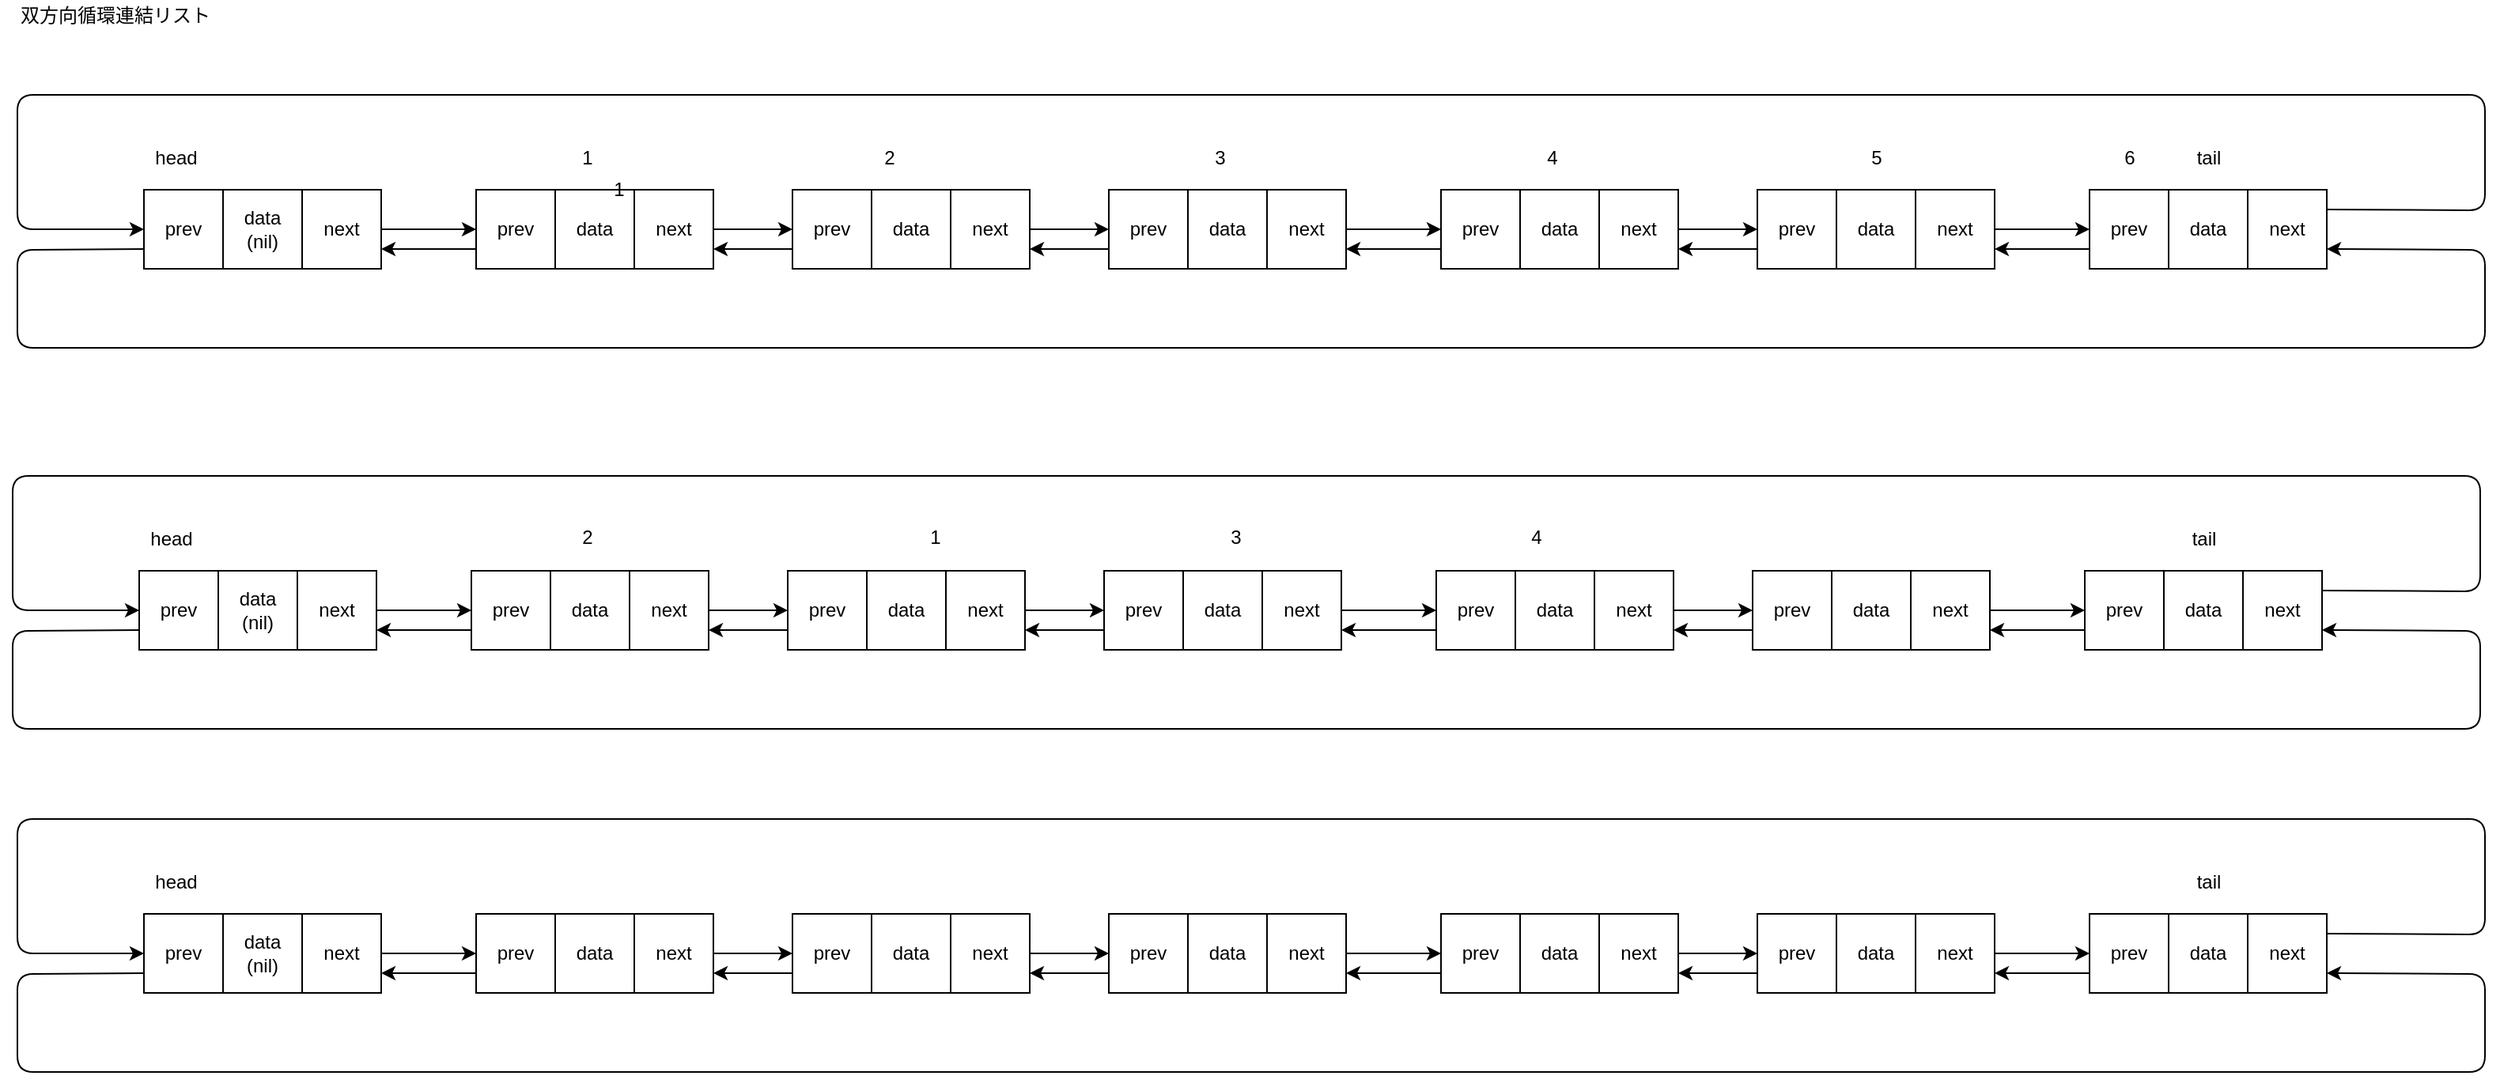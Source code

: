 <mxfile pages="1">
    <diagram id="6dbbVuQN_UzjiCJWyT9I" name="Page-1">
        <mxGraphModel dx="2142" dy="631" grid="1" gridSize="10" guides="1" tooltips="1" connect="1" arrows="1" fold="1" page="1" pageScale="1" pageWidth="827" pageHeight="1169" math="0" shadow="0">
            <root>
                <mxCell id="0"/>
                <mxCell id="1" parent="0"/>
                <mxCell id="3" value="data&lt;br&gt;(nil)" style="rounded=0;whiteSpace=wrap;html=1;" parent="1" vertex="1">
                    <mxGeometry x="130" y="220" width="50" height="50" as="geometry"/>
                </mxCell>
                <mxCell id="4" value="双方向循環連結リスト" style="text;html=1;resizable=0;points=[];autosize=1;align=left;verticalAlign=top;spacingTop=-4;" parent="1" vertex="1">
                    <mxGeometry y="100" width="140" height="20" as="geometry"/>
                </mxCell>
                <mxCell id="64" value="" style="edgeStyle=none;html=1;" parent="1" source="5" target="44" edge="1">
                    <mxGeometry relative="1" as="geometry"/>
                </mxCell>
                <mxCell id="5" value="next" style="rounded=0;whiteSpace=wrap;html=1;" parent="1" vertex="1">
                    <mxGeometry x="180" y="220" width="50" height="50" as="geometry"/>
                </mxCell>
                <mxCell id="107" style="edgeStyle=none;html=1;exitX=0;exitY=0.75;exitDx=0;exitDy=0;entryX=1;entryY=0.75;entryDx=0;entryDy=0;" parent="1" source="21" target="87" edge="1">
                    <mxGeometry relative="1" as="geometry">
                        <mxPoint x="1560" y="220" as="targetPoint"/>
                        <Array as="points">
                            <mxPoint y="258"/>
                            <mxPoint y="320"/>
                            <mxPoint x="1560" y="320"/>
                            <mxPoint x="1560" y="258"/>
                        </Array>
                    </mxGeometry>
                </mxCell>
                <mxCell id="21" value="prev" style="rounded=0;whiteSpace=wrap;html=1;" parent="1" vertex="1">
                    <mxGeometry x="80" y="220" width="50" height="50" as="geometry"/>
                </mxCell>
                <mxCell id="42" value="data" style="rounded=0;whiteSpace=wrap;html=1;" parent="1" vertex="1">
                    <mxGeometry x="340" y="220" width="50" height="50" as="geometry"/>
                </mxCell>
                <mxCell id="68" style="edgeStyle=none;html=1;exitX=1;exitY=0.5;exitDx=0;exitDy=0;" parent="1" source="43" edge="1">
                    <mxGeometry relative="1" as="geometry">
                        <mxPoint x="490" y="245" as="targetPoint"/>
                    </mxGeometry>
                </mxCell>
                <mxCell id="43" value="next" style="rounded=0;whiteSpace=wrap;html=1;" parent="1" vertex="1">
                    <mxGeometry x="390" y="220" width="50" height="50" as="geometry"/>
                </mxCell>
                <mxCell id="62" style="edgeStyle=none;html=1;exitX=0;exitY=0.75;exitDx=0;exitDy=0;entryX=1;entryY=0.75;entryDx=0;entryDy=0;" parent="1" source="44" target="5" edge="1">
                    <mxGeometry relative="1" as="geometry"/>
                </mxCell>
                <mxCell id="44" value="prev" style="rounded=0;whiteSpace=wrap;html=1;" parent="1" vertex="1">
                    <mxGeometry x="290" y="220" width="50" height="50" as="geometry"/>
                </mxCell>
                <mxCell id="69" value="data" style="rounded=0;whiteSpace=wrap;html=1;" parent="1" vertex="1">
                    <mxGeometry x="540" y="220" width="50" height="50" as="geometry"/>
                </mxCell>
                <mxCell id="100" style="edgeStyle=none;html=1;entryX=0;entryY=0.5;entryDx=0;entryDy=0;" parent="1" source="70" target="77" edge="1">
                    <mxGeometry relative="1" as="geometry"/>
                </mxCell>
                <mxCell id="70" value="next" style="rounded=0;whiteSpace=wrap;html=1;" parent="1" vertex="1">
                    <mxGeometry x="590" y="220" width="50" height="50" as="geometry"/>
                </mxCell>
                <mxCell id="73" style="edgeStyle=none;html=1;exitX=0;exitY=0.75;exitDx=0;exitDy=0;entryX=1;entryY=0.75;entryDx=0;entryDy=0;" parent="1" source="71" target="43" edge="1">
                    <mxGeometry relative="1" as="geometry"/>
                </mxCell>
                <mxCell id="71" value="prev" style="rounded=0;whiteSpace=wrap;html=1;" parent="1" vertex="1">
                    <mxGeometry x="490" y="220" width="50" height="50" as="geometry"/>
                </mxCell>
                <mxCell id="74" value="data" style="rounded=0;whiteSpace=wrap;html=1;" parent="1" vertex="1">
                    <mxGeometry x="740" y="220" width="50" height="50" as="geometry"/>
                </mxCell>
                <mxCell id="75" value="" style="edgeStyle=none;html=1;" parent="1" source="76" target="81" edge="1">
                    <mxGeometry relative="1" as="geometry"/>
                </mxCell>
                <mxCell id="76" value="next" style="rounded=0;whiteSpace=wrap;html=1;" parent="1" vertex="1">
                    <mxGeometry x="790" y="220" width="50" height="50" as="geometry"/>
                </mxCell>
                <mxCell id="101" style="edgeStyle=none;html=1;exitX=0;exitY=0.75;exitDx=0;exitDy=0;entryX=1;entryY=0.75;entryDx=0;entryDy=0;" parent="1" source="77" target="70" edge="1">
                    <mxGeometry relative="1" as="geometry"/>
                </mxCell>
                <mxCell id="77" value="prev" style="rounded=0;whiteSpace=wrap;html=1;" parent="1" vertex="1">
                    <mxGeometry x="690" y="220" width="50" height="50" as="geometry"/>
                </mxCell>
                <mxCell id="78" value="data" style="rounded=0;whiteSpace=wrap;html=1;" parent="1" vertex="1">
                    <mxGeometry x="950" y="220" width="50" height="50" as="geometry"/>
                </mxCell>
                <mxCell id="98" style="edgeStyle=none;html=1;entryX=0;entryY=0.5;entryDx=0;entryDy=0;" parent="1" source="79" target="85" edge="1">
                    <mxGeometry relative="1" as="geometry"/>
                </mxCell>
                <mxCell id="79" value="next" style="rounded=0;whiteSpace=wrap;html=1;" parent="1" vertex="1">
                    <mxGeometry x="1000" y="220" width="50" height="50" as="geometry"/>
                </mxCell>
                <mxCell id="80" style="edgeStyle=none;html=1;exitX=0;exitY=0.75;exitDx=0;exitDy=0;entryX=1;entryY=0.75;entryDx=0;entryDy=0;" parent="1" source="81" target="76" edge="1">
                    <mxGeometry relative="1" as="geometry"/>
                </mxCell>
                <mxCell id="81" value="prev" style="rounded=0;whiteSpace=wrap;html=1;" parent="1" vertex="1">
                    <mxGeometry x="900" y="220" width="50" height="50" as="geometry"/>
                </mxCell>
                <mxCell id="82" value="data" style="rounded=0;whiteSpace=wrap;html=1;" parent="1" vertex="1">
                    <mxGeometry x="1150" y="220" width="50" height="50" as="geometry"/>
                </mxCell>
                <mxCell id="83" value="" style="edgeStyle=none;html=1;" parent="1" source="84" target="89" edge="1">
                    <mxGeometry relative="1" as="geometry"/>
                </mxCell>
                <mxCell id="84" value="next" style="rounded=0;whiteSpace=wrap;html=1;" parent="1" vertex="1">
                    <mxGeometry x="1200" y="220" width="50" height="50" as="geometry"/>
                </mxCell>
                <mxCell id="102" style="edgeStyle=none;html=1;exitX=0;exitY=0.75;exitDx=0;exitDy=0;entryX=1;entryY=0.75;entryDx=0;entryDy=0;" parent="1" source="85" target="79" edge="1">
                    <mxGeometry relative="1" as="geometry"/>
                </mxCell>
                <mxCell id="85" value="prev" style="rounded=0;whiteSpace=wrap;html=1;" parent="1" vertex="1">
                    <mxGeometry x="1100" y="220" width="50" height="50" as="geometry"/>
                </mxCell>
                <mxCell id="86" value="data" style="rounded=0;whiteSpace=wrap;html=1;" parent="1" vertex="1">
                    <mxGeometry x="1360" y="220" width="50" height="50" as="geometry"/>
                </mxCell>
                <mxCell id="108" style="edgeStyle=none;html=1;exitX=1;exitY=0.25;exitDx=0;exitDy=0;entryX=0;entryY=0.5;entryDx=0;entryDy=0;" parent="1" source="87" target="21" edge="1">
                    <mxGeometry relative="1" as="geometry">
                        <mxPoint y="233" as="targetPoint"/>
                        <Array as="points">
                            <mxPoint x="1560" y="233"/>
                            <mxPoint x="1560" y="160"/>
                            <mxPoint y="160"/>
                            <mxPoint y="245"/>
                        </Array>
                    </mxGeometry>
                </mxCell>
                <mxCell id="87" value="next" style="rounded=0;whiteSpace=wrap;html=1;" parent="1" vertex="1">
                    <mxGeometry x="1410" y="220" width="50" height="50" as="geometry"/>
                </mxCell>
                <mxCell id="88" style="edgeStyle=none;html=1;exitX=0;exitY=0.75;exitDx=0;exitDy=0;entryX=1;entryY=0.75;entryDx=0;entryDy=0;" parent="1" source="89" target="84" edge="1">
                    <mxGeometry relative="1" as="geometry"/>
                </mxCell>
                <mxCell id="89" value="prev" style="rounded=0;whiteSpace=wrap;html=1;" parent="1" vertex="1">
                    <mxGeometry x="1310" y="220" width="50" height="50" as="geometry"/>
                </mxCell>
                <mxCell id="109" value="head" style="text;html=1;align=center;verticalAlign=middle;resizable=0;points=[];autosize=1;strokeColor=none;fillColor=none;" parent="1" vertex="1">
                    <mxGeometry x="80" y="190" width="40" height="20" as="geometry"/>
                </mxCell>
                <mxCell id="118" value="tail" style="text;html=1;align=center;verticalAlign=middle;resizable=0;points=[];autosize=1;strokeColor=none;fillColor=none;" parent="1" vertex="1">
                    <mxGeometry x="1370" y="190" width="30" height="20" as="geometry"/>
                </mxCell>
                <mxCell id="341" value="data&lt;br&gt;(nil)" style="rounded=0;whiteSpace=wrap;html=1;" parent="1" vertex="1">
                    <mxGeometry x="130" y="678" width="50" height="50" as="geometry"/>
                </mxCell>
                <mxCell id="342" value="" style="edgeStyle=none;html=1;" parent="1" source="343" target="350" edge="1">
                    <mxGeometry relative="1" as="geometry"/>
                </mxCell>
                <mxCell id="343" value="next" style="rounded=0;whiteSpace=wrap;html=1;" parent="1" vertex="1">
                    <mxGeometry x="180" y="678" width="50" height="50" as="geometry"/>
                </mxCell>
                <mxCell id="344" style="edgeStyle=none;html=1;exitX=0;exitY=0.75;exitDx=0;exitDy=0;entryX=1;entryY=0.75;entryDx=0;entryDy=0;" parent="1" source="345" target="373" edge="1">
                    <mxGeometry relative="1" as="geometry">
                        <mxPoint x="1560" y="678" as="targetPoint"/>
                        <Array as="points">
                            <mxPoint y="716"/>
                            <mxPoint y="778"/>
                            <mxPoint x="1560" y="778"/>
                            <mxPoint x="1560" y="716"/>
                        </Array>
                    </mxGeometry>
                </mxCell>
                <mxCell id="345" value="prev" style="rounded=0;whiteSpace=wrap;html=1;" parent="1" vertex="1">
                    <mxGeometry x="80" y="678" width="50" height="50" as="geometry"/>
                </mxCell>
                <mxCell id="346" value="data" style="rounded=0;whiteSpace=wrap;html=1;" parent="1" vertex="1">
                    <mxGeometry x="340" y="678" width="50" height="50" as="geometry"/>
                </mxCell>
                <mxCell id="347" style="edgeStyle=none;html=1;exitX=1;exitY=0.5;exitDx=0;exitDy=0;" parent="1" source="348" edge="1">
                    <mxGeometry relative="1" as="geometry">
                        <mxPoint x="490" y="703" as="targetPoint"/>
                    </mxGeometry>
                </mxCell>
                <mxCell id="348" value="next" style="rounded=0;whiteSpace=wrap;html=1;" parent="1" vertex="1">
                    <mxGeometry x="390" y="678" width="50" height="50" as="geometry"/>
                </mxCell>
                <mxCell id="349" style="edgeStyle=none;html=1;exitX=0;exitY=0.75;exitDx=0;exitDy=0;entryX=1;entryY=0.75;entryDx=0;entryDy=0;" parent="1" source="350" target="343" edge="1">
                    <mxGeometry relative="1" as="geometry"/>
                </mxCell>
                <mxCell id="350" value="prev" style="rounded=0;whiteSpace=wrap;html=1;" parent="1" vertex="1">
                    <mxGeometry x="290" y="678" width="50" height="50" as="geometry"/>
                </mxCell>
                <mxCell id="351" value="data" style="rounded=0;whiteSpace=wrap;html=1;" parent="1" vertex="1">
                    <mxGeometry x="540" y="678" width="50" height="50" as="geometry"/>
                </mxCell>
                <mxCell id="352" style="edgeStyle=none;html=1;entryX=0;entryY=0.5;entryDx=0;entryDy=0;" parent="1" source="353" target="360" edge="1">
                    <mxGeometry relative="1" as="geometry"/>
                </mxCell>
                <mxCell id="353" value="next" style="rounded=0;whiteSpace=wrap;html=1;" parent="1" vertex="1">
                    <mxGeometry x="590" y="678" width="50" height="50" as="geometry"/>
                </mxCell>
                <mxCell id="354" style="edgeStyle=none;html=1;exitX=0;exitY=0.75;exitDx=0;exitDy=0;entryX=1;entryY=0.75;entryDx=0;entryDy=0;" parent="1" source="355" target="348" edge="1">
                    <mxGeometry relative="1" as="geometry"/>
                </mxCell>
                <mxCell id="355" value="prev" style="rounded=0;whiteSpace=wrap;html=1;" parent="1" vertex="1">
                    <mxGeometry x="490" y="678" width="50" height="50" as="geometry"/>
                </mxCell>
                <mxCell id="356" value="data" style="rounded=0;whiteSpace=wrap;html=1;" parent="1" vertex="1">
                    <mxGeometry x="740" y="678" width="50" height="50" as="geometry"/>
                </mxCell>
                <mxCell id="357" value="" style="edgeStyle=none;html=1;" parent="1" source="358" target="365" edge="1">
                    <mxGeometry relative="1" as="geometry"/>
                </mxCell>
                <mxCell id="358" value="next" style="rounded=0;whiteSpace=wrap;html=1;" parent="1" vertex="1">
                    <mxGeometry x="790" y="678" width="50" height="50" as="geometry"/>
                </mxCell>
                <mxCell id="359" style="edgeStyle=none;html=1;exitX=0;exitY=0.75;exitDx=0;exitDy=0;entryX=1;entryY=0.75;entryDx=0;entryDy=0;" parent="1" source="360" target="353" edge="1">
                    <mxGeometry relative="1" as="geometry"/>
                </mxCell>
                <mxCell id="360" value="prev" style="rounded=0;whiteSpace=wrap;html=1;" parent="1" vertex="1">
                    <mxGeometry x="690" y="678" width="50" height="50" as="geometry"/>
                </mxCell>
                <mxCell id="361" value="data" style="rounded=0;whiteSpace=wrap;html=1;" parent="1" vertex="1">
                    <mxGeometry x="950" y="678" width="50" height="50" as="geometry"/>
                </mxCell>
                <mxCell id="362" style="edgeStyle=none;html=1;entryX=0;entryY=0.5;entryDx=0;entryDy=0;" parent="1" source="363" target="370" edge="1">
                    <mxGeometry relative="1" as="geometry"/>
                </mxCell>
                <mxCell id="363" value="next" style="rounded=0;whiteSpace=wrap;html=1;" parent="1" vertex="1">
                    <mxGeometry x="1000" y="678" width="50" height="50" as="geometry"/>
                </mxCell>
                <mxCell id="364" style="edgeStyle=none;html=1;exitX=0;exitY=0.75;exitDx=0;exitDy=0;entryX=1;entryY=0.75;entryDx=0;entryDy=0;" parent="1" source="365" target="358" edge="1">
                    <mxGeometry relative="1" as="geometry"/>
                </mxCell>
                <mxCell id="365" value="prev" style="rounded=0;whiteSpace=wrap;html=1;" parent="1" vertex="1">
                    <mxGeometry x="900" y="678" width="50" height="50" as="geometry"/>
                </mxCell>
                <mxCell id="366" value="data" style="rounded=0;whiteSpace=wrap;html=1;" parent="1" vertex="1">
                    <mxGeometry x="1150" y="678" width="50" height="50" as="geometry"/>
                </mxCell>
                <mxCell id="367" value="" style="edgeStyle=none;html=1;" parent="1" source="368" target="375" edge="1">
                    <mxGeometry relative="1" as="geometry"/>
                </mxCell>
                <mxCell id="368" value="next" style="rounded=0;whiteSpace=wrap;html=1;" parent="1" vertex="1">
                    <mxGeometry x="1200" y="678" width="50" height="50" as="geometry"/>
                </mxCell>
                <mxCell id="369" style="edgeStyle=none;html=1;exitX=0;exitY=0.75;exitDx=0;exitDy=0;entryX=1;entryY=0.75;entryDx=0;entryDy=0;" parent="1" source="370" target="363" edge="1">
                    <mxGeometry relative="1" as="geometry"/>
                </mxCell>
                <mxCell id="370" value="prev" style="rounded=0;whiteSpace=wrap;html=1;" parent="1" vertex="1">
                    <mxGeometry x="1100" y="678" width="50" height="50" as="geometry"/>
                </mxCell>
                <mxCell id="371" value="data" style="rounded=0;whiteSpace=wrap;html=1;" parent="1" vertex="1">
                    <mxGeometry x="1360" y="678" width="50" height="50" as="geometry"/>
                </mxCell>
                <mxCell id="372" style="edgeStyle=none;html=1;exitX=1;exitY=0.25;exitDx=0;exitDy=0;entryX=0;entryY=0.5;entryDx=0;entryDy=0;" parent="1" source="373" target="345" edge="1">
                    <mxGeometry relative="1" as="geometry">
                        <mxPoint y="691" as="targetPoint"/>
                        <Array as="points">
                            <mxPoint x="1560" y="691"/>
                            <mxPoint x="1560" y="618"/>
                            <mxPoint y="618"/>
                            <mxPoint y="703"/>
                        </Array>
                    </mxGeometry>
                </mxCell>
                <mxCell id="373" value="next" style="rounded=0;whiteSpace=wrap;html=1;" parent="1" vertex="1">
                    <mxGeometry x="1410" y="678" width="50" height="50" as="geometry"/>
                </mxCell>
                <mxCell id="374" style="edgeStyle=none;html=1;exitX=0;exitY=0.75;exitDx=0;exitDy=0;entryX=1;entryY=0.75;entryDx=0;entryDy=0;" parent="1" source="375" target="368" edge="1">
                    <mxGeometry relative="1" as="geometry"/>
                </mxCell>
                <mxCell id="375" value="prev" style="rounded=0;whiteSpace=wrap;html=1;" parent="1" vertex="1">
                    <mxGeometry x="1310" y="678" width="50" height="50" as="geometry"/>
                </mxCell>
                <mxCell id="376" value="head" style="text;html=1;align=center;verticalAlign=middle;resizable=0;points=[];autosize=1;strokeColor=none;fillColor=none;" parent="1" vertex="1">
                    <mxGeometry x="80" y="648" width="40" height="20" as="geometry"/>
                </mxCell>
                <mxCell id="377" value="tail" style="text;html=1;align=center;verticalAlign=middle;resizable=0;points=[];autosize=1;strokeColor=none;fillColor=none;" parent="1" vertex="1">
                    <mxGeometry x="1370" y="648" width="30" height="20" as="geometry"/>
                </mxCell>
                <mxCell id="380" value="1" style="text;html=1;align=center;verticalAlign=middle;resizable=0;points=[];autosize=1;strokeColor=none;fillColor=none;" parent="1" vertex="1">
                    <mxGeometry x="350" y="190" width="20" height="20" as="geometry"/>
                </mxCell>
                <mxCell id="381" value="2" style="text;html=1;align=center;verticalAlign=middle;resizable=0;points=[];autosize=1;strokeColor=none;fillColor=none;" parent="1" vertex="1">
                    <mxGeometry x="541" y="190" width="20" height="20" as="geometry"/>
                </mxCell>
                <mxCell id="382" value="1" style="text;html=1;align=center;verticalAlign=middle;resizable=0;points=[];autosize=1;strokeColor=none;fillColor=none;" parent="1" vertex="1">
                    <mxGeometry x="370" y="210" width="20" height="20" as="geometry"/>
                </mxCell>
                <mxCell id="383" value="3" style="text;html=1;align=center;verticalAlign=middle;resizable=0;points=[];autosize=1;strokeColor=none;fillColor=none;" parent="1" vertex="1">
                    <mxGeometry x="750" y="190" width="20" height="20" as="geometry"/>
                </mxCell>
                <mxCell id="384" value="4" style="text;html=1;align=center;verticalAlign=middle;resizable=0;points=[];autosize=1;strokeColor=none;fillColor=none;" parent="1" vertex="1">
                    <mxGeometry x="960" y="190" width="20" height="20" as="geometry"/>
                </mxCell>
                <mxCell id="385" value="5" style="text;html=1;align=center;verticalAlign=middle;resizable=0;points=[];autosize=1;strokeColor=none;fillColor=none;" parent="1" vertex="1">
                    <mxGeometry x="1165" y="190" width="20" height="20" as="geometry"/>
                </mxCell>
                <mxCell id="386" value="6" style="text;html=1;align=center;verticalAlign=middle;resizable=0;points=[];autosize=1;strokeColor=none;fillColor=none;" parent="1" vertex="1">
                    <mxGeometry x="1325" y="190" width="20" height="20" as="geometry"/>
                </mxCell>
                <mxCell id="399" value="data&lt;br&gt;(nil)" style="rounded=0;whiteSpace=wrap;html=1;" vertex="1" parent="1">
                    <mxGeometry x="127" y="461" width="50" height="50" as="geometry"/>
                </mxCell>
                <mxCell id="400" value="" style="edgeStyle=none;html=1;" edge="1" parent="1" source="401" target="408">
                    <mxGeometry relative="1" as="geometry"/>
                </mxCell>
                <mxCell id="401" value="next" style="rounded=0;whiteSpace=wrap;html=1;" vertex="1" parent="1">
                    <mxGeometry x="177" y="461" width="50" height="50" as="geometry"/>
                </mxCell>
                <mxCell id="402" style="edgeStyle=none;html=1;exitX=0;exitY=0.75;exitDx=0;exitDy=0;entryX=1;entryY=0.75;entryDx=0;entryDy=0;" edge="1" parent="1" source="403" target="431">
                    <mxGeometry relative="1" as="geometry">
                        <mxPoint x="1557" y="461" as="targetPoint"/>
                        <Array as="points">
                            <mxPoint x="-3" y="499"/>
                            <mxPoint x="-3" y="561"/>
                            <mxPoint x="1557" y="561"/>
                            <mxPoint x="1557" y="499"/>
                        </Array>
                    </mxGeometry>
                </mxCell>
                <mxCell id="403" value="prev" style="rounded=0;whiteSpace=wrap;html=1;" vertex="1" parent="1">
                    <mxGeometry x="77" y="461" width="50" height="50" as="geometry"/>
                </mxCell>
                <mxCell id="404" value="data" style="rounded=0;whiteSpace=wrap;html=1;" vertex="1" parent="1">
                    <mxGeometry x="337" y="461" width="50" height="50" as="geometry"/>
                </mxCell>
                <mxCell id="405" style="edgeStyle=none;html=1;exitX=1;exitY=0.5;exitDx=0;exitDy=0;" edge="1" parent="1" source="406">
                    <mxGeometry relative="1" as="geometry">
                        <mxPoint x="487" y="486" as="targetPoint"/>
                    </mxGeometry>
                </mxCell>
                <mxCell id="406" value="next" style="rounded=0;whiteSpace=wrap;html=1;" vertex="1" parent="1">
                    <mxGeometry x="387" y="461" width="50" height="50" as="geometry"/>
                </mxCell>
                <mxCell id="407" style="edgeStyle=none;html=1;exitX=0;exitY=0.75;exitDx=0;exitDy=0;entryX=1;entryY=0.75;entryDx=0;entryDy=0;" edge="1" parent="1" source="408" target="401">
                    <mxGeometry relative="1" as="geometry"/>
                </mxCell>
                <mxCell id="408" value="prev" style="rounded=0;whiteSpace=wrap;html=1;" vertex="1" parent="1">
                    <mxGeometry x="287" y="461" width="50" height="50" as="geometry"/>
                </mxCell>
                <mxCell id="409" value="data" style="rounded=0;whiteSpace=wrap;html=1;" vertex="1" parent="1">
                    <mxGeometry x="537" y="461" width="50" height="50" as="geometry"/>
                </mxCell>
                <mxCell id="410" style="edgeStyle=none;html=1;entryX=0;entryY=0.5;entryDx=0;entryDy=0;" edge="1" parent="1" source="411" target="418">
                    <mxGeometry relative="1" as="geometry"/>
                </mxCell>
                <mxCell id="411" value="next" style="rounded=0;whiteSpace=wrap;html=1;" vertex="1" parent="1">
                    <mxGeometry x="587" y="461" width="50" height="50" as="geometry"/>
                </mxCell>
                <mxCell id="412" style="edgeStyle=none;html=1;exitX=0;exitY=0.75;exitDx=0;exitDy=0;entryX=1;entryY=0.75;entryDx=0;entryDy=0;" edge="1" parent="1" source="413" target="406">
                    <mxGeometry relative="1" as="geometry"/>
                </mxCell>
                <mxCell id="413" value="prev" style="rounded=0;whiteSpace=wrap;html=1;" vertex="1" parent="1">
                    <mxGeometry x="487" y="461" width="50" height="50" as="geometry"/>
                </mxCell>
                <mxCell id="414" value="data" style="rounded=0;whiteSpace=wrap;html=1;" vertex="1" parent="1">
                    <mxGeometry x="737" y="461" width="50" height="50" as="geometry"/>
                </mxCell>
                <mxCell id="415" value="" style="edgeStyle=none;html=1;" edge="1" parent="1" source="416" target="423">
                    <mxGeometry relative="1" as="geometry"/>
                </mxCell>
                <mxCell id="416" value="next" style="rounded=0;whiteSpace=wrap;html=1;" vertex="1" parent="1">
                    <mxGeometry x="787" y="461" width="50" height="50" as="geometry"/>
                </mxCell>
                <mxCell id="417" style="edgeStyle=none;html=1;exitX=0;exitY=0.75;exitDx=0;exitDy=0;entryX=1;entryY=0.75;entryDx=0;entryDy=0;" edge="1" parent="1" source="418" target="411">
                    <mxGeometry relative="1" as="geometry"/>
                </mxCell>
                <mxCell id="418" value="prev" style="rounded=0;whiteSpace=wrap;html=1;" vertex="1" parent="1">
                    <mxGeometry x="687" y="461" width="50" height="50" as="geometry"/>
                </mxCell>
                <mxCell id="419" value="data" style="rounded=0;whiteSpace=wrap;html=1;" vertex="1" parent="1">
                    <mxGeometry x="947" y="461" width="50" height="50" as="geometry"/>
                </mxCell>
                <mxCell id="420" style="edgeStyle=none;html=1;entryX=0;entryY=0.5;entryDx=0;entryDy=0;" edge="1" parent="1" source="421" target="428">
                    <mxGeometry relative="1" as="geometry"/>
                </mxCell>
                <mxCell id="421" value="next" style="rounded=0;whiteSpace=wrap;html=1;" vertex="1" parent="1">
                    <mxGeometry x="997" y="461" width="50" height="50" as="geometry"/>
                </mxCell>
                <mxCell id="422" style="edgeStyle=none;html=1;exitX=0;exitY=0.75;exitDx=0;exitDy=0;entryX=1;entryY=0.75;entryDx=0;entryDy=0;" edge="1" parent="1" source="423" target="416">
                    <mxGeometry relative="1" as="geometry"/>
                </mxCell>
                <mxCell id="423" value="prev" style="rounded=0;whiteSpace=wrap;html=1;" vertex="1" parent="1">
                    <mxGeometry x="897" y="461" width="50" height="50" as="geometry"/>
                </mxCell>
                <mxCell id="424" value="data" style="rounded=0;whiteSpace=wrap;html=1;" vertex="1" parent="1">
                    <mxGeometry x="1147" y="461" width="50" height="50" as="geometry"/>
                </mxCell>
                <mxCell id="425" value="" style="edgeStyle=none;html=1;" edge="1" parent="1" source="426" target="433">
                    <mxGeometry relative="1" as="geometry"/>
                </mxCell>
                <mxCell id="426" value="next" style="rounded=0;whiteSpace=wrap;html=1;" vertex="1" parent="1">
                    <mxGeometry x="1197" y="461" width="50" height="50" as="geometry"/>
                </mxCell>
                <mxCell id="427" style="edgeStyle=none;html=1;exitX=0;exitY=0.75;exitDx=0;exitDy=0;entryX=1;entryY=0.75;entryDx=0;entryDy=0;" edge="1" parent="1" source="428" target="421">
                    <mxGeometry relative="1" as="geometry"/>
                </mxCell>
                <mxCell id="428" value="prev" style="rounded=0;whiteSpace=wrap;html=1;" vertex="1" parent="1">
                    <mxGeometry x="1097" y="461" width="50" height="50" as="geometry"/>
                </mxCell>
                <mxCell id="429" value="data" style="rounded=0;whiteSpace=wrap;html=1;" vertex="1" parent="1">
                    <mxGeometry x="1357" y="461" width="50" height="50" as="geometry"/>
                </mxCell>
                <mxCell id="430" style="edgeStyle=none;html=1;exitX=1;exitY=0.25;exitDx=0;exitDy=0;entryX=0;entryY=0.5;entryDx=0;entryDy=0;" edge="1" parent="1" source="431" target="403">
                    <mxGeometry relative="1" as="geometry">
                        <mxPoint x="-3" y="474" as="targetPoint"/>
                        <Array as="points">
                            <mxPoint x="1557" y="474"/>
                            <mxPoint x="1557" y="401"/>
                            <mxPoint x="-3" y="401"/>
                            <mxPoint x="-3" y="486"/>
                        </Array>
                    </mxGeometry>
                </mxCell>
                <mxCell id="431" value="next" style="rounded=0;whiteSpace=wrap;html=1;" vertex="1" parent="1">
                    <mxGeometry x="1407" y="461" width="50" height="50" as="geometry"/>
                </mxCell>
                <mxCell id="432" style="edgeStyle=none;html=1;exitX=0;exitY=0.75;exitDx=0;exitDy=0;entryX=1;entryY=0.75;entryDx=0;entryDy=0;" edge="1" parent="1" source="433" target="426">
                    <mxGeometry relative="1" as="geometry"/>
                </mxCell>
                <mxCell id="433" value="prev" style="rounded=0;whiteSpace=wrap;html=1;" vertex="1" parent="1">
                    <mxGeometry x="1307" y="461" width="50" height="50" as="geometry"/>
                </mxCell>
                <mxCell id="434" value="head" style="text;html=1;align=center;verticalAlign=middle;resizable=0;points=[];autosize=1;strokeColor=none;fillColor=none;" vertex="1" parent="1">
                    <mxGeometry x="77" y="431" width="40" height="20" as="geometry"/>
                </mxCell>
                <mxCell id="435" value="tail" style="text;html=1;align=center;verticalAlign=middle;resizable=0;points=[];autosize=1;strokeColor=none;fillColor=none;" vertex="1" parent="1">
                    <mxGeometry x="1367" y="431" width="30" height="20" as="geometry"/>
                </mxCell>
                <mxCell id="436" value="2" style="text;html=1;align=center;verticalAlign=middle;resizable=0;points=[];autosize=1;strokeColor=none;fillColor=none;" vertex="1" parent="1">
                    <mxGeometry x="350" y="430" width="20" height="20" as="geometry"/>
                </mxCell>
                <mxCell id="437" value="1" style="text;html=1;align=center;verticalAlign=middle;resizable=0;points=[];autosize=1;strokeColor=none;fillColor=none;" vertex="1" parent="1">
                    <mxGeometry x="570" y="430" width="20" height="20" as="geometry"/>
                </mxCell>
                <mxCell id="438" value="3" style="text;html=1;align=center;verticalAlign=middle;resizable=0;points=[];autosize=1;strokeColor=none;fillColor=none;" vertex="1" parent="1">
                    <mxGeometry x="760" y="430" width="20" height="20" as="geometry"/>
                </mxCell>
                <mxCell id="439" value="4" style="text;html=1;align=center;verticalAlign=middle;resizable=0;points=[];autosize=1;strokeColor=none;fillColor=none;" vertex="1" parent="1">
                    <mxGeometry x="950" y="430" width="20" height="20" as="geometry"/>
                </mxCell>
            </root>
        </mxGraphModel>
    </diagram>
</mxfile>